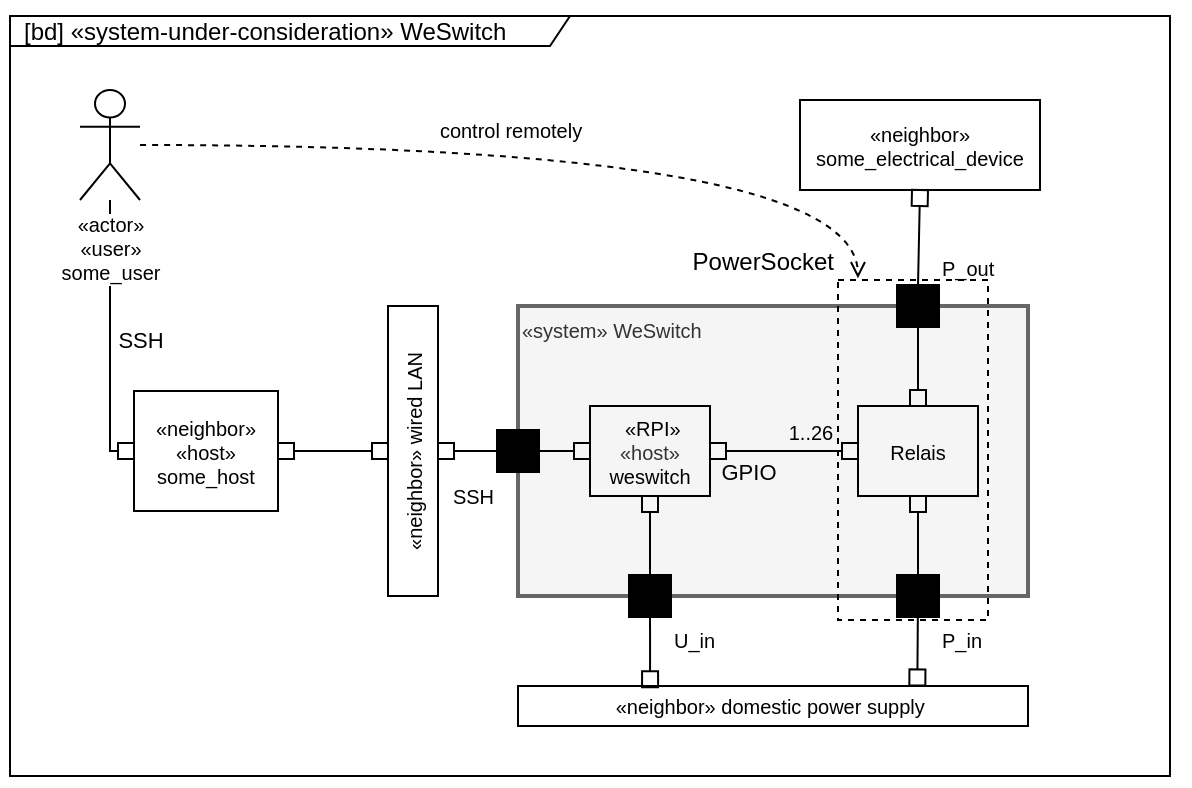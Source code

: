<mxfile>
    <diagram id="81OLYhewOZMGTi1vEdpT" name="Page-1">
        <mxGraphModel dx="678" dy="280" grid="1" gridSize="5" guides="1" tooltips="1" connect="1" arrows="1" fold="1" page="1" pageScale="1" pageWidth="827" pageHeight="583" math="0" shadow="0">
            <root>
                <mxCell id="0"/>
                <mxCell id="28" value="page_frame (invisible)" style="locked=1;" parent="0"/>
                <mxCell id="27" value="" style="rounded=0;whiteSpace=wrap;html=1;fillColor=none;strokeColor=none;" parent="28" vertex="1">
                    <mxGeometry x="125" y="100" width="595" height="393" as="geometry"/>
                </mxCell>
                <mxCell id="26" value="diagram_frame" style="locked=1;" parent="0"/>
                <mxCell id="25" value="[bd] «system-under-consideration» WeSwitch" style="shape=umlFrame;whiteSpace=wrap;html=1;width=280;height=15;boundedLbl=1;verticalAlign=middle;align=left;spacingLeft=5;fillColor=none;" parent="26" vertex="1">
                    <mxGeometry x="130" y="108" width="580" height="380" as="geometry"/>
                </mxCell>
                <mxCell id="51" value="views" style="locked=1;" parent="0"/>
                <mxCell id="3" value="system_under_consideration_inner_elements_boundary" style="locked=1;" parent="0"/>
                <mxCell id="4" value="«system» WeSwitch" style="rounded=0;whiteSpace=wrap;html=1;fillColor=#f5f5f5;strokeWidth=2;align=left;verticalAlign=top;fontColor=#333333;strokeColor=#666666;fontSize=10;" parent="3" vertex="1">
                    <mxGeometry x="384" y="253" width="255" height="145" as="geometry"/>
                </mxCell>
                <mxCell id="12" value="&lt;span style=&quot;background-color: rgb(255, 255, 255); font-size: 10px;&quot;&gt;P_out&lt;/span&gt;" style="rounded=0;whiteSpace=wrap;html=1;strokeWidth=2;fillColor=#000000;verticalAlign=bottom;align=left;labelPosition=right;verticalLabelPosition=top;fontSize=10;" parent="3" vertex="1">
                    <mxGeometry x="574" y="243" width="20" height="20" as="geometry"/>
                </mxCell>
                <mxCell id="13" value="P_in" style="rounded=0;whiteSpace=wrap;html=1;strokeWidth=2;fillColor=#000000;verticalAlign=top;align=left;labelPosition=right;verticalLabelPosition=bottom;fontSize=10;" parent="3" vertex="1">
                    <mxGeometry x="574" y="388" width="20" height="20" as="geometry"/>
                </mxCell>
                <mxCell id="14" value="U_in&lt;br style=&quot;font-size: 10px;&quot;&gt;" style="rounded=0;whiteSpace=wrap;html=1;strokeWidth=2;fillColor=#000000;labelPosition=right;verticalLabelPosition=bottom;align=left;verticalAlign=top;fontSize=10;" parent="3" vertex="1">
                    <mxGeometry x="440" y="388" width="20" height="20" as="geometry"/>
                </mxCell>
                <mxCell id="15" value="SSH" style="rounded=0;whiteSpace=wrap;html=1;strokeWidth=2;fillColor=#000000;labelPosition=left;verticalLabelPosition=bottom;align=right;verticalAlign=top;fontSize=10;" parent="3" vertex="1">
                    <mxGeometry x="374" y="315.5" width="20" height="20" as="geometry"/>
                </mxCell>
                <mxCell id="55" value="PowerSocket" style="rounded=0;whiteSpace=wrap;html=1;fillColor=none;dashed=1;align=right;verticalAlign=bottom;labelPosition=left;verticalLabelPosition=top;spacingBottom=0;spacingRight=0;" parent="3" vertex="1">
                    <mxGeometry x="544" y="240" width="75" height="170" as="geometry"/>
                </mxCell>
                <mxCell id="17" value="system_under_consideration_inner_elements" style="locked=1;" parent="0"/>
                <mxCell id="22" value="1..26" style="edgeStyle=orthogonalEdgeStyle;rounded=0;html=1;entryX=0;entryY=0.5;entryDx=0;entryDy=0;startArrow=box;startFill=0;endArrow=box;endFill=0;elbow=vertical;fontSize=10;labelBackgroundColor=none;exitX=1;exitY=0.5;exitDx=0;exitDy=0;" parent="17" source="18" edge="1">
                    <mxGeometry x="0.351" y="11" relative="1" as="geometry">
                        <mxPoint x="499" y="326" as="sourcePoint"/>
                        <mxPoint x="554" y="325.5" as="targetPoint"/>
                        <Array as="points"/>
                        <mxPoint y="1" as="offset"/>
                    </mxGeometry>
                </mxCell>
                <mxCell id="54" value="GPIO" style="edgeLabel;html=1;align=center;verticalAlign=middle;resizable=0;points=[];labelBackgroundColor=none;" parent="22" vertex="1" connectable="0">
                    <mxGeometry x="-0.2" y="1" relative="1" as="geometry">
                        <mxPoint x="-11" y="11" as="offset"/>
                    </mxGeometry>
                </mxCell>
                <mxCell id="18" value="&lt;span style=&quot;color: rgb(51, 51, 51); text-align: left;&quot;&gt;&amp;nbsp;&lt;/span&gt;«RPI»&lt;br&gt;&lt;span style=&quot;color: rgb(51, 51, 51); text-align: left;&quot;&gt;«host»&lt;br&gt;&lt;/span&gt;weswitch&lt;br&gt;" style="rounded=0;whiteSpace=wrap;html=1;fillColor=none;fontSize=10;" parent="17" vertex="1">
                    <mxGeometry x="420" y="303" width="60" height="45" as="geometry"/>
                </mxCell>
                <mxCell id="24" style="edgeStyle=orthogonalEdgeStyle;rounded=0;html=1;entryX=0.5;entryY=0;entryDx=0;entryDy=0;startArrow=box;startFill=0;endArrow=none;endFill=0;elbow=vertical;fontSize=10;" parent="17" source="19" target="13" edge="1">
                    <mxGeometry relative="1" as="geometry"/>
                </mxCell>
                <mxCell id="19" value="Relais" style="rounded=0;whiteSpace=wrap;html=1;fillColor=none;fontSize=10;" parent="17" vertex="1">
                    <mxGeometry x="554" y="303" width="60" height="45" as="geometry"/>
                </mxCell>
                <mxCell id="20" style="edgeStyle=orthogonalEdgeStyle;html=1;rounded=0;endArrow=none;endFill=0;startArrow=box;startFill=0;fontSize=10;" parent="17" source="18" target="14" edge="1">
                    <mxGeometry relative="1" as="geometry"/>
                </mxCell>
                <mxCell id="21" style="edgeStyle=orthogonalEdgeStyle;rounded=0;html=1;startArrow=box;startFill=0;endArrow=none;endFill=0;elbow=vertical;exitX=0;exitY=0.5;exitDx=0;exitDy=0;fontSize=10;" parent="17" source="18" target="15" edge="1">
                    <mxGeometry relative="1" as="geometry"/>
                </mxCell>
                <mxCell id="23" style="edgeStyle=orthogonalEdgeStyle;rounded=0;html=1;startArrow=box;startFill=0;endArrow=none;endFill=0;elbow=vertical;entryX=0.5;entryY=1;entryDx=0;entryDy=0;fontSize=10;" parent="17" source="19" target="12" edge="1">
                    <mxGeometry relative="1" as="geometry"/>
                </mxCell>
                <mxCell id="29" value="neighbor_systems" style="locked=1;" parent="0"/>
                <mxCell id="30" value="«neighbor»&lt;br style=&quot;font-size: 10px;&quot;&gt;some_electrical_device" style="rounded=0;whiteSpace=wrap;html=1;fillColor=none;verticalAlign=middle;fontSize=10;" parent="29" vertex="1">
                    <mxGeometry x="525" y="150" width="120" height="45" as="geometry"/>
                </mxCell>
                <mxCell id="32" style="edgeStyle=none;html=1;entryX=0.5;entryY=1;entryDx=0;entryDy=0;endArrow=box;endFill=0;exitX=0.5;exitY=0;exitDx=0;exitDy=0;fontSize=10;" parent="29" source="12" target="30" edge="1">
                    <mxGeometry relative="1" as="geometry">
                        <mxPoint x="584" y="198" as="targetPoint"/>
                    </mxGeometry>
                </mxCell>
                <mxCell id="33" value="&lt;font style=&quot;font-size: 10px;&quot;&gt;«neighbor»&lt;br style=&quot;font-size: 10px;&quot;&gt;«host»&lt;br&gt;some_host&lt;br&gt;&lt;/font&gt;" style="rounded=0;whiteSpace=wrap;html=1;fillColor=none;verticalAlign=middle;fontSize=10;" parent="29" vertex="1">
                    <mxGeometry x="192" y="295.5" width="72" height="60" as="geometry"/>
                </mxCell>
                <mxCell id="36" style="edgeStyle=none;html=1;entryX=0;entryY=0.5;entryDx=0;entryDy=0;startArrow=box;startFill=0;endArrow=box;endFill=0;exitX=1;exitY=0.5;exitDx=0;exitDy=0;fontSize=10;" parent="29" source="33" target="41" edge="1">
                    <mxGeometry relative="1" as="geometry">
                        <mxPoint x="340" y="320.935" as="sourcePoint"/>
                    </mxGeometry>
                </mxCell>
                <mxCell id="38" style="edgeStyle=orthogonalEdgeStyle;html=1;startArrow=box;startFill=0;endArrow=none;endFill=0;rounded=0;exitX=0;exitY=0.5;exitDx=0;exitDy=0;fontSize=10;" parent="29" source="33" target="37" edge="1">
                    <mxGeometry relative="1" as="geometry"/>
                </mxCell>
                <mxCell id="56" value="SSH" style="edgeLabel;html=1;align=center;verticalAlign=middle;resizable=0;points=[];" vertex="1" connectable="0" parent="38">
                    <mxGeometry x="0.032" relative="1" as="geometry">
                        <mxPoint x="15" y="3" as="offset"/>
                    </mxGeometry>
                </mxCell>
                <mxCell id="48" style="edgeStyle=orthogonalEdgeStyle;html=1;entryX=0.133;entryY=-0.005;entryDx=0;entryDy=0;fontSize=10;startArrow=none;startFill=0;endArrow=open;endFill=0;dashed=1;elbow=vertical;curved=1;entryPerimeter=0;" parent="29" source="37" target="55" edge="1">
                    <mxGeometry relative="1" as="geometry"/>
                </mxCell>
                <mxCell id="50" value="control remotely" style="edgeLabel;html=1;align=center;verticalAlign=middle;resizable=0;points=[];fontSize=10;labelBackgroundColor=none;" parent="48" vertex="1" connectable="0">
                    <mxGeometry x="-0.169" y="2" relative="1" as="geometry">
                        <mxPoint x="8" y="-6" as="offset"/>
                    </mxGeometry>
                </mxCell>
                <mxCell id="37" value="«actor»&lt;br&gt;«user»&lt;br&gt;some_user" style="shape=umlActor;verticalLabelPosition=bottom;verticalAlign=top;html=1;outlineConnect=0;fillColor=none;fontSize=10;labelBackgroundColor=default;" parent="29" vertex="1">
                    <mxGeometry x="165" y="145" width="30" height="55" as="geometry"/>
                </mxCell>
                <mxCell id="39" value="«neighbor»&amp;nbsp;domestic power supply&amp;nbsp;" style="rounded=0;whiteSpace=wrap;html=1;fillColor=none;verticalAlign=middle;points=[[0,0,0,0,0],[0,0.25,0,0,0],[0,0.5,0,0,0],[0,0.75,0,0,0],[0,1,0,0,0],[0.25,1,0,0,0],[0.31,0,0,0,0],[0.5,0,0,0,0],[0.5,1,0,0,0],[0.75,1,0,0,0],[0.79,0,0,0,0],[1,0,0,0,0],[1,0.25,0,0,0],[1,0.5,0,0,0],[1,0.75,0,0,0],[1,1,0,0,0]];fontSize=10;" parent="29" vertex="1">
                    <mxGeometry x="384" y="443" width="255" height="20" as="geometry"/>
                </mxCell>
                <mxCell id="42" style="edgeStyle=none;html=1;entryX=0;entryY=0.5;entryDx=0;entryDy=0;startArrow=box;startFill=0;endArrow=none;endFill=0;fontSize=10;" parent="29" source="41" target="15" edge="1">
                    <mxGeometry relative="1" as="geometry"/>
                </mxCell>
                <mxCell id="41" value="«neighbor» wired LAN" style="rounded=0;whiteSpace=wrap;html=1;fillColor=none;verticalAlign=middle;horizontal=0;fontSize=10;" parent="29" vertex="1">
                    <mxGeometry x="319" y="253" width="25" height="145" as="geometry"/>
                </mxCell>
                <mxCell id="43" style="edgeStyle=none;html=1;startArrow=box;startFill=0;endArrow=none;endFill=0;exitX=0.259;exitY=0.03;exitDx=0;exitDy=0;exitPerimeter=0;fontSize=10;" parent="29" source="39" target="14" edge="1">
                    <mxGeometry relative="1" as="geometry"/>
                </mxCell>
                <mxCell id="44" style="edgeStyle=none;html=1;startArrow=box;startFill=0;endArrow=none;endFill=0;exitX=0.783;exitY=-0.016;exitDx=0;exitDy=0;exitPerimeter=0;fontSize=10;" parent="29" source="39" target="13" edge="1">
                    <mxGeometry relative="1" as="geometry"/>
                </mxCell>
            </root>
        </mxGraphModel>
    </diagram>
</mxfile>
